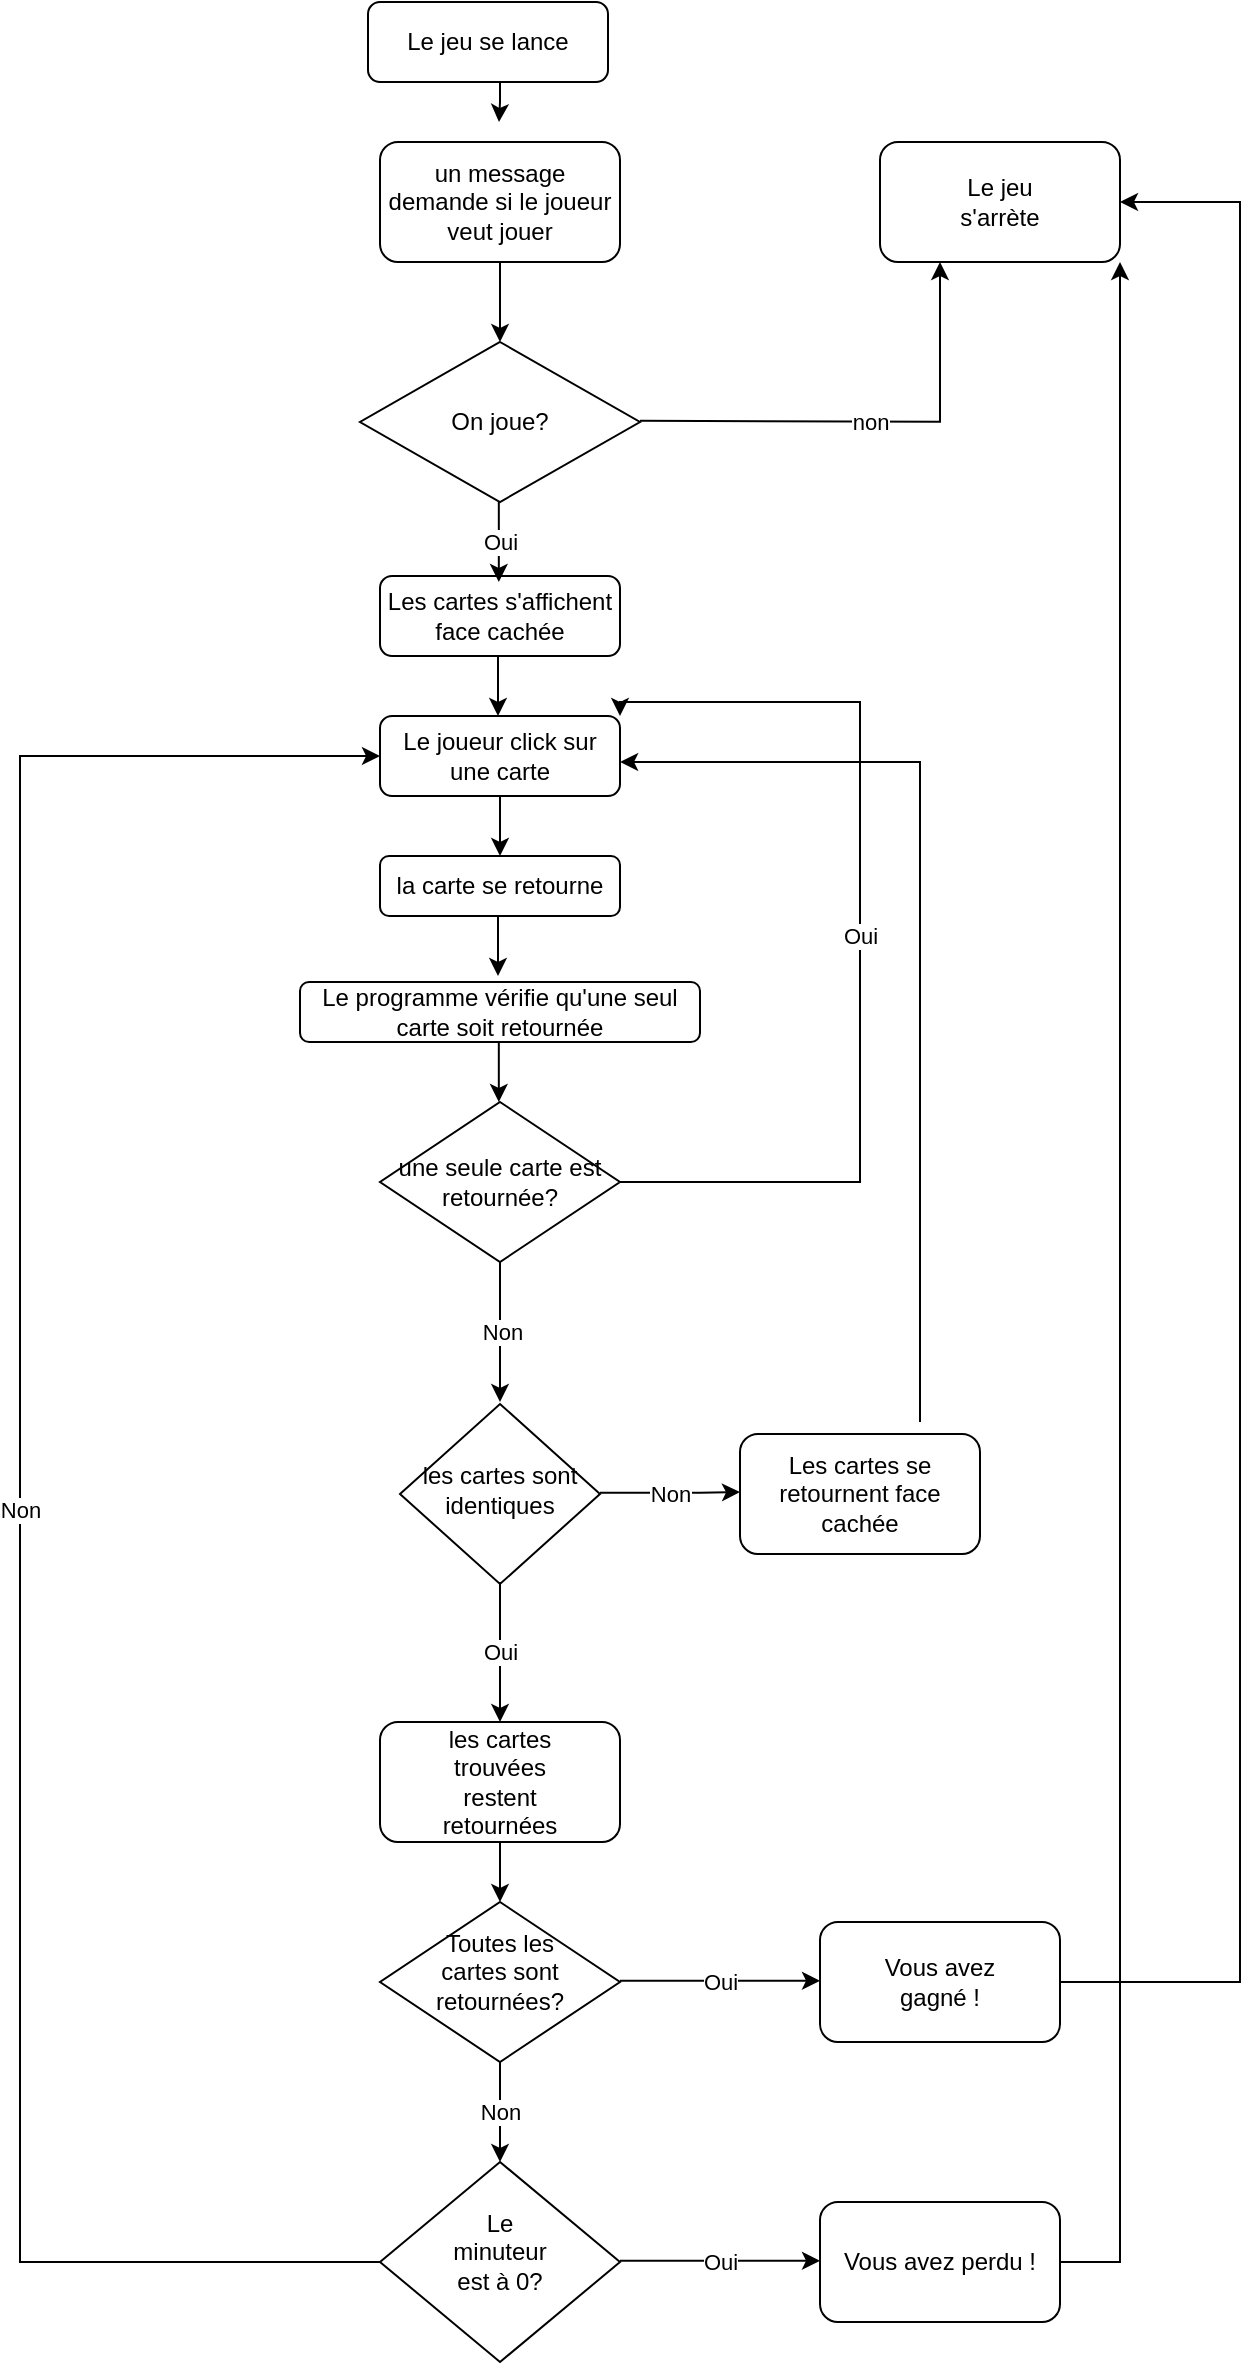 <mxfile version="15.4.0" type="device"><diagram id="C5RBs43oDa-KdzZeNtuy" name="Page-1"><mxGraphModel dx="1422" dy="822" grid="1" gridSize="10" guides="1" tooltips="1" connect="1" arrows="1" fold="1" page="1" pageScale="1" pageWidth="827" pageHeight="1169" math="0" shadow="0"><root><mxCell id="WIyWlLk6GJQsqaUBKTNV-0"/><mxCell id="WIyWlLk6GJQsqaUBKTNV-1" parent="WIyWlLk6GJQsqaUBKTNV-0"/><mxCell id="degKX4qPOKkcYUVp2UB2-53" value="" style="rounded=1;whiteSpace=wrap;html=1;" parent="WIyWlLk6GJQsqaUBKTNV-1" vertex="1"><mxGeometry x="360" y="70" width="120" height="60" as="geometry"/></mxCell><mxCell id="WIyWlLk6GJQsqaUBKTNV-3" value="Le jeu se lance" style="rounded=1;whiteSpace=wrap;html=1;fontSize=12;glass=0;strokeWidth=1;shadow=0;" parent="WIyWlLk6GJQsqaUBKTNV-1" vertex="1"><mxGeometry x="354" width="120" height="40" as="geometry"/></mxCell><mxCell id="WIyWlLk6GJQsqaUBKTNV-6" value="les cartes sont&lt;br&gt;identiques" style="rhombus;whiteSpace=wrap;html=1;shadow=0;fontFamily=Helvetica;fontSize=12;align=center;strokeWidth=1;spacing=6;spacingTop=-4;" parent="WIyWlLk6GJQsqaUBKTNV-1" vertex="1"><mxGeometry x="370" y="701" width="100" height="90" as="geometry"/></mxCell><mxCell id="WIyWlLk6GJQsqaUBKTNV-7" value="Les cartes s'affichent&lt;br&gt;face cachée" style="rounded=1;whiteSpace=wrap;html=1;fontSize=12;glass=0;strokeWidth=1;shadow=0;" parent="WIyWlLk6GJQsqaUBKTNV-1" vertex="1"><mxGeometry x="360" y="287" width="120" height="40" as="geometry"/></mxCell><mxCell id="WIyWlLk6GJQsqaUBKTNV-12" value="Le joueur click sur une carte" style="rounded=1;whiteSpace=wrap;html=1;fontSize=12;glass=0;strokeWidth=1;shadow=0;" parent="WIyWlLk6GJQsqaUBKTNV-1" vertex="1"><mxGeometry x="360" y="357" width="120" height="40" as="geometry"/></mxCell><mxCell id="degKX4qPOKkcYUVp2UB2-2" value="un message demande si le joueur veut jouer" style="text;html=1;strokeColor=none;fillColor=none;align=center;verticalAlign=middle;whiteSpace=wrap;rounded=0;" parent="WIyWlLk6GJQsqaUBKTNV-1" vertex="1"><mxGeometry x="360" y="85" width="120" height="30" as="geometry"/></mxCell><mxCell id="degKX4qPOKkcYUVp2UB2-6" value="" style="rounded=1;whiteSpace=wrap;html=1;" parent="WIyWlLk6GJQsqaUBKTNV-1" vertex="1"><mxGeometry x="610" y="70" width="120" height="60" as="geometry"/></mxCell><mxCell id="degKX4qPOKkcYUVp2UB2-7" value="Le jeu s'arrète" style="text;html=1;strokeColor=none;fillColor=none;align=center;verticalAlign=middle;whiteSpace=wrap;rounded=0;" parent="WIyWlLk6GJQsqaUBKTNV-1" vertex="1"><mxGeometry x="640" y="85" width="60" height="30" as="geometry"/></mxCell><mxCell id="degKX4qPOKkcYUVp2UB2-11" value="" style="endArrow=classic;html=1;rounded=0;edgeStyle=orthogonalEdgeStyle;" parent="WIyWlLk6GJQsqaUBKTNV-1" edge="1"><mxGeometry width="50" height="50" relative="1" as="geometry"><mxPoint x="420" y="40" as="sourcePoint"/><mxPoint x="419.5" y="60" as="targetPoint"/><Array as="points"><mxPoint x="420" y="50"/></Array></mxGeometry></mxCell><mxCell id="degKX4qPOKkcYUVp2UB2-15" value="" style="endArrow=classic;html=1;rounded=0;edgeStyle=orthogonalEdgeStyle;" parent="WIyWlLk6GJQsqaUBKTNV-1" edge="1"><mxGeometry width="50" height="50" relative="1" as="geometry"><mxPoint x="419" y="327" as="sourcePoint"/><mxPoint x="419" y="357" as="targetPoint"/></mxGeometry></mxCell><mxCell id="degKX4qPOKkcYUVp2UB2-16" value="la carte se retourne" style="rounded=1;whiteSpace=wrap;html=1;" parent="WIyWlLk6GJQsqaUBKTNV-1" vertex="1"><mxGeometry x="360" y="427" width="120" height="30" as="geometry"/></mxCell><mxCell id="degKX4qPOKkcYUVp2UB2-17" value="" style="endArrow=classic;html=1;rounded=0;edgeStyle=orthogonalEdgeStyle;" parent="WIyWlLk6GJQsqaUBKTNV-1" edge="1"><mxGeometry width="50" height="50" relative="1" as="geometry"><mxPoint x="420" y="397" as="sourcePoint"/><mxPoint x="420" y="427" as="targetPoint"/></mxGeometry></mxCell><mxCell id="degKX4qPOKkcYUVp2UB2-18" value="" style="endArrow=classic;html=1;rounded=0;edgeStyle=orthogonalEdgeStyle;" parent="WIyWlLk6GJQsqaUBKTNV-1" edge="1"><mxGeometry width="50" height="50" relative="1" as="geometry"><mxPoint x="419" y="457" as="sourcePoint"/><mxPoint x="419" y="487" as="targetPoint"/></mxGeometry></mxCell><mxCell id="degKX4qPOKkcYUVp2UB2-24" value="" style="endArrow=classic;html=1;rounded=0;edgeStyle=orthogonalEdgeStyle;exitX=0.5;exitY=1;exitDx=0;exitDy=0;" parent="WIyWlLk6GJQsqaUBKTNV-1" edge="1"><mxGeometry relative="1" as="geometry"><mxPoint x="420" y="790" as="sourcePoint"/><mxPoint x="420" y="860" as="targetPoint"/><Array as="points"><mxPoint x="420" y="800"/><mxPoint x="420" y="800"/></Array></mxGeometry></mxCell><mxCell id="degKX4qPOKkcYUVp2UB2-25" value="Oui" style="edgeLabel;resizable=0;html=1;align=center;verticalAlign=middle;" parent="degKX4qPOKkcYUVp2UB2-24" connectable="0" vertex="1"><mxGeometry relative="1" as="geometry"/></mxCell><mxCell id="degKX4qPOKkcYUVp2UB2-26" value="" style="rounded=1;whiteSpace=wrap;html=1;" parent="WIyWlLk6GJQsqaUBKTNV-1" vertex="1"><mxGeometry x="360" y="860" width="120" height="60" as="geometry"/></mxCell><mxCell id="degKX4qPOKkcYUVp2UB2-27" value="les cartes trouvées restent retournées" style="text;html=1;strokeColor=none;fillColor=none;align=center;verticalAlign=middle;whiteSpace=wrap;rounded=0;" parent="WIyWlLk6GJQsqaUBKTNV-1" vertex="1"><mxGeometry x="390" y="875" width="60" height="30" as="geometry"/></mxCell><mxCell id="degKX4qPOKkcYUVp2UB2-28" value="" style="endArrow=classic;html=1;rounded=0;edgeStyle=orthogonalEdgeStyle;exitX=0.5;exitY=1;exitDx=0;exitDy=0;" parent="WIyWlLk6GJQsqaUBKTNV-1" source="degKX4qPOKkcYUVp2UB2-26" edge="1"><mxGeometry width="50" height="50" relative="1" as="geometry"><mxPoint x="414" y="1030" as="sourcePoint"/><mxPoint x="420" y="950" as="targetPoint"/><Array as="points"><mxPoint x="420" y="940"/><mxPoint x="420" y="940"/></Array></mxGeometry></mxCell><mxCell id="degKX4qPOKkcYUVp2UB2-31" value="" style="rhombus;whiteSpace=wrap;html=1;" parent="WIyWlLk6GJQsqaUBKTNV-1" vertex="1"><mxGeometry x="360" y="950" width="120" height="80" as="geometry"/></mxCell><mxCell id="degKX4qPOKkcYUVp2UB2-32" value="Toutes les cartes sont retournées?" style="text;html=1;strokeColor=none;fillColor=none;align=center;verticalAlign=middle;whiteSpace=wrap;rounded=0;" parent="WIyWlLk6GJQsqaUBKTNV-1" vertex="1"><mxGeometry x="390" y="970" width="60" height="30" as="geometry"/></mxCell><mxCell id="degKX4qPOKkcYUVp2UB2-43" value="" style="rhombus;whiteSpace=wrap;html=1;" parent="WIyWlLk6GJQsqaUBKTNV-1" vertex="1"><mxGeometry x="360" y="1080" width="120" height="100" as="geometry"/></mxCell><mxCell id="degKX4qPOKkcYUVp2UB2-44" value="Le minuteur est à 0?" style="text;html=1;strokeColor=none;fillColor=none;align=center;verticalAlign=middle;whiteSpace=wrap;rounded=0;" parent="WIyWlLk6GJQsqaUBKTNV-1" vertex="1"><mxGeometry x="390" y="1110" width="60" height="30" as="geometry"/></mxCell><mxCell id="degKX4qPOKkcYUVp2UB2-46" value="" style="endArrow=classic;html=1;rounded=0;edgeStyle=orthogonalEdgeStyle;" parent="WIyWlLk6GJQsqaUBKTNV-1" edge="1"><mxGeometry relative="1" as="geometry"><mxPoint x="480" y="989.41" as="sourcePoint"/><mxPoint x="580" y="989.41" as="targetPoint"/><Array as="points"><mxPoint x="530" y="989.41"/><mxPoint x="530" y="989.41"/></Array></mxGeometry></mxCell><mxCell id="degKX4qPOKkcYUVp2UB2-47" value="Oui" style="edgeLabel;resizable=0;html=1;align=center;verticalAlign=middle;" parent="degKX4qPOKkcYUVp2UB2-46" connectable="0" vertex="1"><mxGeometry relative="1" as="geometry"/></mxCell><mxCell id="degKX4qPOKkcYUVp2UB2-48" value="" style="rounded=1;whiteSpace=wrap;html=1;" parent="WIyWlLk6GJQsqaUBKTNV-1" vertex="1"><mxGeometry x="580" y="960" width="120" height="60" as="geometry"/></mxCell><mxCell id="degKX4qPOKkcYUVp2UB2-49" value="Vous avez gagné !" style="text;html=1;strokeColor=none;fillColor=none;align=center;verticalAlign=middle;whiteSpace=wrap;rounded=0;" parent="WIyWlLk6GJQsqaUBKTNV-1" vertex="1"><mxGeometry x="610" y="975" width="60" height="30" as="geometry"/></mxCell><mxCell id="degKX4qPOKkcYUVp2UB2-50" value="" style="endArrow=classic;html=1;rounded=0;edgeStyle=orthogonalEdgeStyle;entryX=1;entryY=0.5;entryDx=0;entryDy=0;exitX=1;exitY=0.5;exitDx=0;exitDy=0;exitPerimeter=0;" parent="WIyWlLk6GJQsqaUBKTNV-1" source="degKX4qPOKkcYUVp2UB2-48" target="degKX4qPOKkcYUVp2UB2-6" edge="1"><mxGeometry width="50" height="50" relative="1" as="geometry"><mxPoint x="710" y="860" as="sourcePoint"/><mxPoint x="740" y="100" as="targetPoint"/><Array as="points"><mxPoint x="790" y="990"/><mxPoint x="790" y="100"/></Array></mxGeometry></mxCell><mxCell id="degKX4qPOKkcYUVp2UB2-51" value="" style="endArrow=classic;html=1;rounded=0;edgeStyle=orthogonalEdgeStyle;exitX=0;exitY=0.5;exitDx=0;exitDy=0;entryX=0;entryY=0.5;entryDx=0;entryDy=0;" parent="WIyWlLk6GJQsqaUBKTNV-1" source="degKX4qPOKkcYUVp2UB2-43" target="WIyWlLk6GJQsqaUBKTNV-12" edge="1"><mxGeometry relative="1" as="geometry"><mxPoint x="160" y="946.5" as="sourcePoint"/><mxPoint x="290" y="377" as="targetPoint"/><Array as="points"><mxPoint x="180" y="1130"/><mxPoint x="180" y="377"/></Array></mxGeometry></mxCell><mxCell id="degKX4qPOKkcYUVp2UB2-52" value="Non" style="edgeLabel;resizable=0;html=1;align=center;verticalAlign=middle;" parent="degKX4qPOKkcYUVp2UB2-51" connectable="0" vertex="1"><mxGeometry relative="1" as="geometry"/></mxCell><mxCell id="degKX4qPOKkcYUVp2UB2-3" value="" style="rhombus;whiteSpace=wrap;html=1;" parent="WIyWlLk6GJQsqaUBKTNV-1" vertex="1"><mxGeometry x="350" y="170" width="140" height="80" as="geometry"/></mxCell><mxCell id="degKX4qPOKkcYUVp2UB2-54" value="" style="endArrow=classic;html=1;rounded=0;edgeStyle=orthogonalEdgeStyle;exitX=0.5;exitY=1;exitDx=0;exitDy=0;" parent="WIyWlLk6GJQsqaUBKTNV-1" source="degKX4qPOKkcYUVp2UB2-53" edge="1"><mxGeometry width="50" height="50" relative="1" as="geometry"><mxPoint x="420" y="160" as="sourcePoint"/><mxPoint x="420" y="170" as="targetPoint"/></mxGeometry></mxCell><mxCell id="degKX4qPOKkcYUVp2UB2-56" value="On joue?" style="text;html=1;strokeColor=none;fillColor=none;align=center;verticalAlign=middle;whiteSpace=wrap;rounded=0;" parent="WIyWlLk6GJQsqaUBKTNV-1" vertex="1"><mxGeometry x="390" y="195" width="60" height="30" as="geometry"/></mxCell><mxCell id="degKX4qPOKkcYUVp2UB2-57" value="" style="endArrow=classic;html=1;rounded=0;edgeStyle=orthogonalEdgeStyle;entryX=0.25;entryY=1;entryDx=0;entryDy=0;" parent="WIyWlLk6GJQsqaUBKTNV-1" target="degKX4qPOKkcYUVp2UB2-6" edge="1"><mxGeometry relative="1" as="geometry"><mxPoint x="490" y="209.41" as="sourcePoint"/><mxPoint x="650" y="209" as="targetPoint"/></mxGeometry></mxCell><mxCell id="degKX4qPOKkcYUVp2UB2-58" value="non" style="edgeLabel;resizable=0;html=1;align=center;verticalAlign=middle;" parent="degKX4qPOKkcYUVp2UB2-57" connectable="0" vertex="1"><mxGeometry relative="1" as="geometry"/></mxCell><mxCell id="degKX4qPOKkcYUVp2UB2-59" value="" style="endArrow=classic;html=1;rounded=0;edgeStyle=orthogonalEdgeStyle;" parent="WIyWlLk6GJQsqaUBKTNV-1" edge="1"><mxGeometry relative="1" as="geometry"><mxPoint x="419.41" y="250" as="sourcePoint"/><mxPoint x="419.41" y="290" as="targetPoint"/></mxGeometry></mxCell><mxCell id="degKX4qPOKkcYUVp2UB2-60" value="Oui" style="edgeLabel;resizable=0;html=1;align=center;verticalAlign=middle;" parent="degKX4qPOKkcYUVp2UB2-59" connectable="0" vertex="1"><mxGeometry relative="1" as="geometry"/></mxCell><mxCell id="degKX4qPOKkcYUVp2UB2-62" value="" style="rounded=1;whiteSpace=wrap;html=1;" parent="WIyWlLk6GJQsqaUBKTNV-1" vertex="1"><mxGeometry x="320" y="490" width="200" height="30" as="geometry"/></mxCell><mxCell id="degKX4qPOKkcYUVp2UB2-63" value="Le programme vérifie qu'une seul carte soit retournée" style="text;html=1;strokeColor=none;fillColor=none;align=center;verticalAlign=middle;whiteSpace=wrap;rounded=0;" parent="WIyWlLk6GJQsqaUBKTNV-1" vertex="1"><mxGeometry x="330" y="490" width="180" height="30" as="geometry"/></mxCell><mxCell id="degKX4qPOKkcYUVp2UB2-64" value="une seule carte est retournée?" style="rhombus;whiteSpace=wrap;html=1;" parent="WIyWlLk6GJQsqaUBKTNV-1" vertex="1"><mxGeometry x="360" y="550" width="120" height="80" as="geometry"/></mxCell><mxCell id="degKX4qPOKkcYUVp2UB2-65" value="" style="endArrow=classic;html=1;rounded=0;edgeStyle=orthogonalEdgeStyle;" parent="WIyWlLk6GJQsqaUBKTNV-1" edge="1"><mxGeometry width="50" height="50" relative="1" as="geometry"><mxPoint x="419.41" y="520" as="sourcePoint"/><mxPoint x="419.41" y="550" as="targetPoint"/></mxGeometry></mxCell><mxCell id="degKX4qPOKkcYUVp2UB2-71" value="" style="endArrow=classic;html=1;rounded=0;edgeStyle=orthogonalEdgeStyle;exitX=1;exitY=0.5;exitDx=0;exitDy=0;entryX=1;entryY=0;entryDx=0;entryDy=0;" parent="WIyWlLk6GJQsqaUBKTNV-1" source="degKX4qPOKkcYUVp2UB2-64" target="WIyWlLk6GJQsqaUBKTNV-12" edge="1"><mxGeometry relative="1" as="geometry"><mxPoint x="490" y="589.41" as="sourcePoint"/><mxPoint x="590" y="350" as="targetPoint"/><Array as="points"><mxPoint x="600" y="590"/><mxPoint x="600" y="350"/><mxPoint x="480" y="350"/></Array></mxGeometry></mxCell><mxCell id="degKX4qPOKkcYUVp2UB2-72" value="Oui" style="edgeLabel;resizable=0;html=1;align=center;verticalAlign=middle;" parent="degKX4qPOKkcYUVp2UB2-71" connectable="0" vertex="1"><mxGeometry relative="1" as="geometry"/></mxCell><mxCell id="degKX4qPOKkcYUVp2UB2-73" value="" style="endArrow=classic;html=1;rounded=0;edgeStyle=orthogonalEdgeStyle;exitX=0.5;exitY=1;exitDx=0;exitDy=0;" parent="WIyWlLk6GJQsqaUBKTNV-1" source="degKX4qPOKkcYUVp2UB2-64" edge="1"><mxGeometry relative="1" as="geometry"><mxPoint x="420" y="670" as="sourcePoint"/><mxPoint x="420" y="700" as="targetPoint"/></mxGeometry></mxCell><mxCell id="degKX4qPOKkcYUVp2UB2-74" value="Non" style="edgeLabel;resizable=0;html=1;align=center;verticalAlign=middle;" parent="degKX4qPOKkcYUVp2UB2-73" connectable="0" vertex="1"><mxGeometry relative="1" as="geometry"/></mxCell><mxCell id="degKX4qPOKkcYUVp2UB2-75" value="" style="endArrow=classic;html=1;rounded=0;edgeStyle=orthogonalEdgeStyle;" parent="WIyWlLk6GJQsqaUBKTNV-1" edge="1"><mxGeometry relative="1" as="geometry"><mxPoint x="470" y="745.41" as="sourcePoint"/><mxPoint x="540" y="745" as="targetPoint"/><Array as="points"><mxPoint x="520" y="745"/><mxPoint x="520" y="745"/></Array></mxGeometry></mxCell><mxCell id="degKX4qPOKkcYUVp2UB2-76" value="Non" style="edgeLabel;resizable=0;html=1;align=center;verticalAlign=middle;" parent="degKX4qPOKkcYUVp2UB2-75" connectable="0" vertex="1"><mxGeometry relative="1" as="geometry"/></mxCell><mxCell id="degKX4qPOKkcYUVp2UB2-78" value="" style="rounded=1;whiteSpace=wrap;html=1;" parent="WIyWlLk6GJQsqaUBKTNV-1" vertex="1"><mxGeometry x="540" y="716" width="120" height="60" as="geometry"/></mxCell><mxCell id="degKX4qPOKkcYUVp2UB2-81" value="" style="endArrow=classic;html=1;rounded=0;edgeStyle=orthogonalEdgeStyle;" parent="WIyWlLk6GJQsqaUBKTNV-1" edge="1"><mxGeometry width="50" height="50" relative="1" as="geometry"><mxPoint x="630" y="710" as="sourcePoint"/><mxPoint x="480.06" y="380" as="targetPoint"/><Array as="points"><mxPoint x="630" y="710"/><mxPoint x="630" y="380"/></Array></mxGeometry></mxCell><mxCell id="degKX4qPOKkcYUVp2UB2-80" value="Les cartes se retournent face cachée" style="text;html=1;strokeColor=none;fillColor=none;align=center;verticalAlign=middle;whiteSpace=wrap;rounded=0;" parent="WIyWlLk6GJQsqaUBKTNV-1" vertex="1"><mxGeometry x="550" y="731" width="100" height="30" as="geometry"/></mxCell><mxCell id="degKX4qPOKkcYUVp2UB2-82" value="" style="endArrow=classic;html=1;rounded=0;edgeStyle=orthogonalEdgeStyle;exitX=0.5;exitY=1;exitDx=0;exitDy=0;entryX=0.5;entryY=0;entryDx=0;entryDy=0;" parent="WIyWlLk6GJQsqaUBKTNV-1" source="degKX4qPOKkcYUVp2UB2-31" target="degKX4qPOKkcYUVp2UB2-43" edge="1"><mxGeometry relative="1" as="geometry"><mxPoint x="440" y="1060" as="sourcePoint"/><mxPoint x="540" y="1060" as="targetPoint"/></mxGeometry></mxCell><mxCell id="degKX4qPOKkcYUVp2UB2-83" value="Non" style="edgeLabel;resizable=0;html=1;align=center;verticalAlign=middle;" parent="degKX4qPOKkcYUVp2UB2-82" connectable="0" vertex="1"><mxGeometry relative="1" as="geometry"/></mxCell><mxCell id="degKX4qPOKkcYUVp2UB2-86" value="Vous avez perdu !" style="rounded=1;whiteSpace=wrap;html=1;" parent="WIyWlLk6GJQsqaUBKTNV-1" vertex="1"><mxGeometry x="580" y="1100" width="120" height="60" as="geometry"/></mxCell><mxCell id="degKX4qPOKkcYUVp2UB2-88" value="" style="endArrow=classic;html=1;rounded=0;edgeStyle=orthogonalEdgeStyle;" parent="WIyWlLk6GJQsqaUBKTNV-1" edge="1"><mxGeometry relative="1" as="geometry"><mxPoint x="480" y="1129.41" as="sourcePoint"/><mxPoint x="580" y="1129.41" as="targetPoint"/></mxGeometry></mxCell><mxCell id="degKX4qPOKkcYUVp2UB2-89" value="Oui" style="edgeLabel;resizable=0;html=1;align=center;verticalAlign=middle;" parent="degKX4qPOKkcYUVp2UB2-88" connectable="0" vertex="1"><mxGeometry relative="1" as="geometry"/></mxCell><mxCell id="degKX4qPOKkcYUVp2UB2-91" value="" style="endArrow=classic;html=1;rounded=0;edgeStyle=orthogonalEdgeStyle;entryX=1;entryY=1;entryDx=0;entryDy=0;" parent="WIyWlLk6GJQsqaUBKTNV-1" target="degKX4qPOKkcYUVp2UB2-6" edge="1"><mxGeometry width="50" height="50" relative="1" as="geometry"><mxPoint x="700" y="1130" as="sourcePoint"/><mxPoint x="730" y="440" as="targetPoint"/><Array as="points"><mxPoint x="730" y="1130"/></Array></mxGeometry></mxCell></root></mxGraphModel></diagram></mxfile>